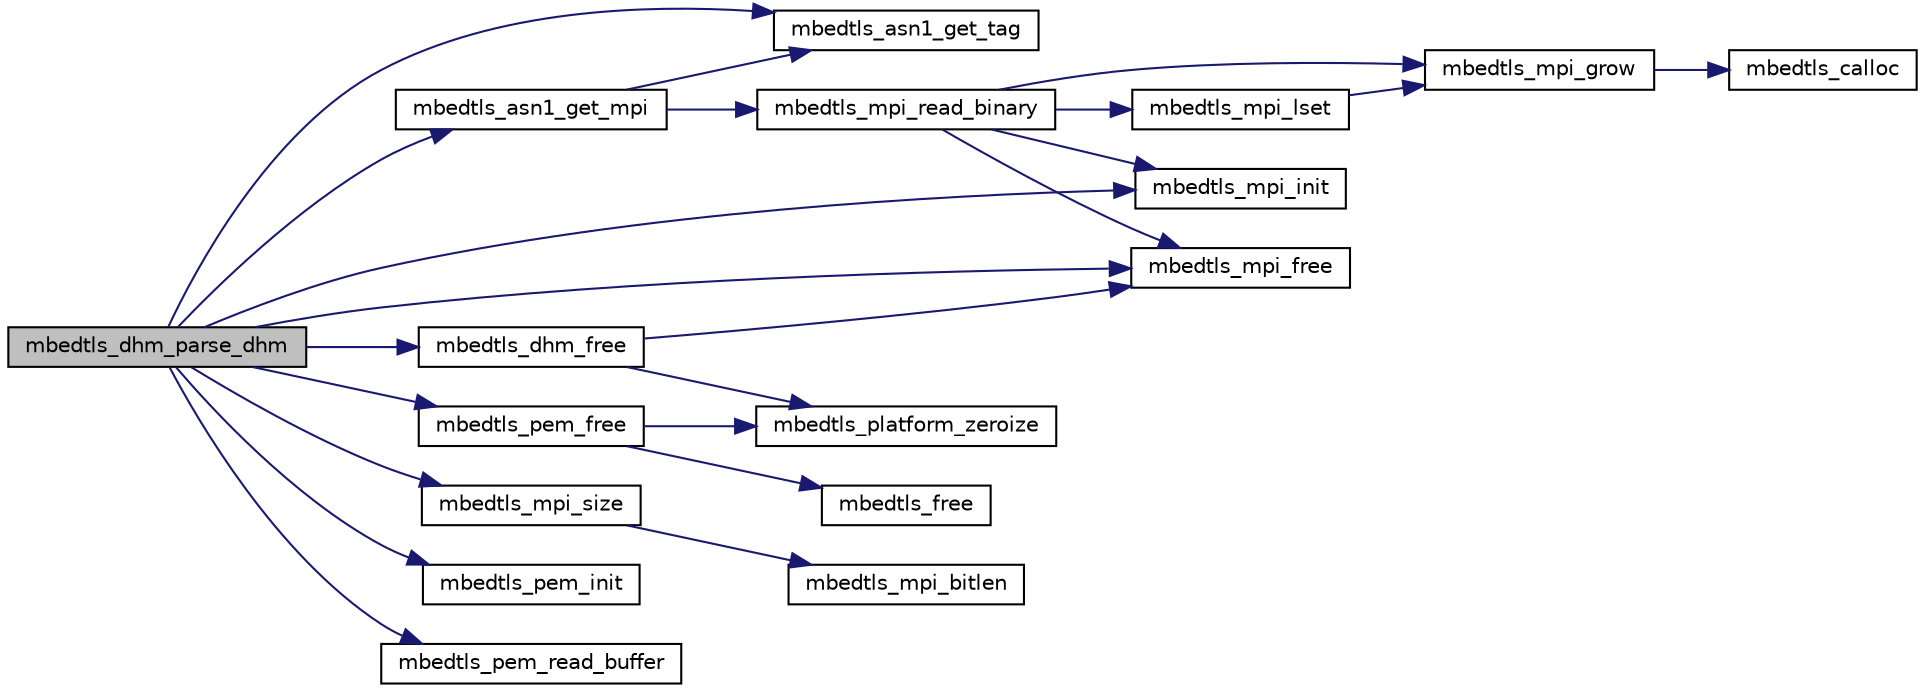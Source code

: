 digraph "mbedtls_dhm_parse_dhm"
{
 // LATEX_PDF_SIZE
  edge [fontname="Helvetica",fontsize="10",labelfontname="Helvetica",labelfontsize="10"];
  node [fontname="Helvetica",fontsize="10",shape=record];
  rankdir="LR";
  Node1 [label="mbedtls_dhm_parse_dhm",height=0.2,width=0.4,color="black", fillcolor="grey75", style="filled", fontcolor="black",tooltip="This function parses DHM parameters in PEM or DER format."];
  Node1 -> Node2 [color="midnightblue",fontsize="10",style="solid",fontname="Helvetica"];
  Node2 [label="mbedtls_asn1_get_mpi",height=0.2,width=0.4,color="black", fillcolor="white", style="filled",URL="$d7/d01/group__asn1__module.html#ga48e235454b64aa67c9472a6579706b05",tooltip="Retrieve a MPI value from an integer ASN.1 tag. Updates the pointer to immediately behind the full ta..."];
  Node2 -> Node3 [color="midnightblue",fontsize="10",style="solid",fontname="Helvetica"];
  Node3 [label="mbedtls_asn1_get_tag",height=0.2,width=0.4,color="black", fillcolor="white", style="filled",URL="$d7/d01/group__asn1__module.html#gae8d7dd42a3b99b61d2ef60bc0c2eaf0d",tooltip="Get the tag and length of the tag. Check for the requested tag. Updates the pointer to immediately be..."];
  Node2 -> Node4 [color="midnightblue",fontsize="10",style="solid",fontname="Helvetica"];
  Node4 [label="mbedtls_mpi_read_binary",height=0.2,width=0.4,color="black", fillcolor="white", style="filled",URL="$d1/dcc/bignum_8c.html#a68f62c99e53eb034daea486e5d5d83ca",tooltip="Import an MPI from unsigned big endian binary data."];
  Node4 -> Node5 [color="midnightblue",fontsize="10",style="solid",fontname="Helvetica"];
  Node5 [label="mbedtls_mpi_free",height=0.2,width=0.4,color="black", fillcolor="white", style="filled",URL="$d1/dcc/bignum_8c.html#abffd5d8382cb86c089a1ef2bebb90f9f",tooltip="This function frees the components of an MPI context."];
  Node4 -> Node6 [color="midnightblue",fontsize="10",style="solid",fontname="Helvetica"];
  Node6 [label="mbedtls_mpi_grow",height=0.2,width=0.4,color="black", fillcolor="white", style="filled",URL="$d1/dcc/bignum_8c.html#a22263d90d838cb58f271aa8f1920843d",tooltip="Enlarge an MPI to the specified number of limbs."];
  Node6 -> Node7 [color="midnightblue",fontsize="10",style="solid",fontname="Helvetica"];
  Node7 [label="mbedtls_calloc",height=0.2,width=0.4,color="black", fillcolor="white", style="filled",URL="$dc/d3f/platform_8c.html#a065dcb25fe2c4492a910bec761400ebe",tooltip=" "];
  Node4 -> Node8 [color="midnightblue",fontsize="10",style="solid",fontname="Helvetica"];
  Node8 [label="mbedtls_mpi_init",height=0.2,width=0.4,color="black", fillcolor="white", style="filled",URL="$d1/dcc/bignum_8c.html#a99c7cca612b47dc4f3b96905c4f9d69e",tooltip="Initialize an MPI context."];
  Node4 -> Node9 [color="midnightblue",fontsize="10",style="solid",fontname="Helvetica"];
  Node9 [label="mbedtls_mpi_lset",height=0.2,width=0.4,color="black", fillcolor="white", style="filled",URL="$d1/dcc/bignum_8c.html#a65644d139404325130491759a5651f6d",tooltip="Store integer value in MPI."];
  Node9 -> Node6 [color="midnightblue",fontsize="10",style="solid",fontname="Helvetica"];
  Node1 -> Node3 [color="midnightblue",fontsize="10",style="solid",fontname="Helvetica"];
  Node1 -> Node10 [color="midnightblue",fontsize="10",style="solid",fontname="Helvetica"];
  Node10 [label="mbedtls_dhm_free",height=0.2,width=0.4,color="black", fillcolor="white", style="filled",URL="$d3/d16/dhm_8c.html#a092d039d88063538f67aaf9cf45d1d30",tooltip="This function frees and clears the components of a DHM context."];
  Node10 -> Node5 [color="midnightblue",fontsize="10",style="solid",fontname="Helvetica"];
  Node10 -> Node11 [color="midnightblue",fontsize="10",style="solid",fontname="Helvetica"];
  Node11 [label="mbedtls_platform_zeroize",height=0.2,width=0.4,color="black", fillcolor="white", style="filled",URL="$dd/dde/platform__util_8c.html#aa4e36b2c1c58d8ad89e1e11b6ebea2d9",tooltip="Securely zeroize a buffer."];
  Node1 -> Node5 [color="midnightblue",fontsize="10",style="solid",fontname="Helvetica"];
  Node1 -> Node8 [color="midnightblue",fontsize="10",style="solid",fontname="Helvetica"];
  Node1 -> Node12 [color="midnightblue",fontsize="10",style="solid",fontname="Helvetica"];
  Node12 [label="mbedtls_mpi_size",height=0.2,width=0.4,color="black", fillcolor="white", style="filled",URL="$d1/dcc/bignum_8c.html#a538110c9da02704d34d67a07d16fb3ab",tooltip="Return the total size of an MPI value in bytes."];
  Node12 -> Node13 [color="midnightblue",fontsize="10",style="solid",fontname="Helvetica"];
  Node13 [label="mbedtls_mpi_bitlen",height=0.2,width=0.4,color="black", fillcolor="white", style="filled",URL="$d1/dcc/bignum_8c.html#a681ab2710d044c0cb091b6497c6ed395",tooltip="Return the number of bits up to and including the most significant bit of value 1."];
  Node1 -> Node14 [color="midnightblue",fontsize="10",style="solid",fontname="Helvetica"];
  Node14 [label="mbedtls_pem_free",height=0.2,width=0.4,color="black", fillcolor="white", style="filled",URL="$d5/d32/pem_8c.html#a84ba36e8321d38064d78f29a97d7014c",tooltip="PEM context memory freeing."];
  Node14 -> Node15 [color="midnightblue",fontsize="10",style="solid",fontname="Helvetica"];
  Node15 [label="mbedtls_free",height=0.2,width=0.4,color="black", fillcolor="white", style="filled",URL="$dc/d3f/platform_8c.html#a5aeffbc9179142d77ef35d3266d5fc4d",tooltip=" "];
  Node14 -> Node11 [color="midnightblue",fontsize="10",style="solid",fontname="Helvetica"];
  Node1 -> Node16 [color="midnightblue",fontsize="10",style="solid",fontname="Helvetica"];
  Node16 [label="mbedtls_pem_init",height=0.2,width=0.4,color="black", fillcolor="white", style="filled",URL="$d5/d32/pem_8c.html#a0421a5ec66a7efca0b6868ae72551d47",tooltip="PEM context setup."];
  Node1 -> Node17 [color="midnightblue",fontsize="10",style="solid",fontname="Helvetica"];
  Node17 [label="mbedtls_pem_read_buffer",height=0.2,width=0.4,color="black", fillcolor="white", style="filled",URL="$d5/d32/pem_8c.html#a4ba4a0490a5edf5ca2055b8385863c39",tooltip="Read a buffer for PEM information and store the resulting data into the specified context buffers."];
}
